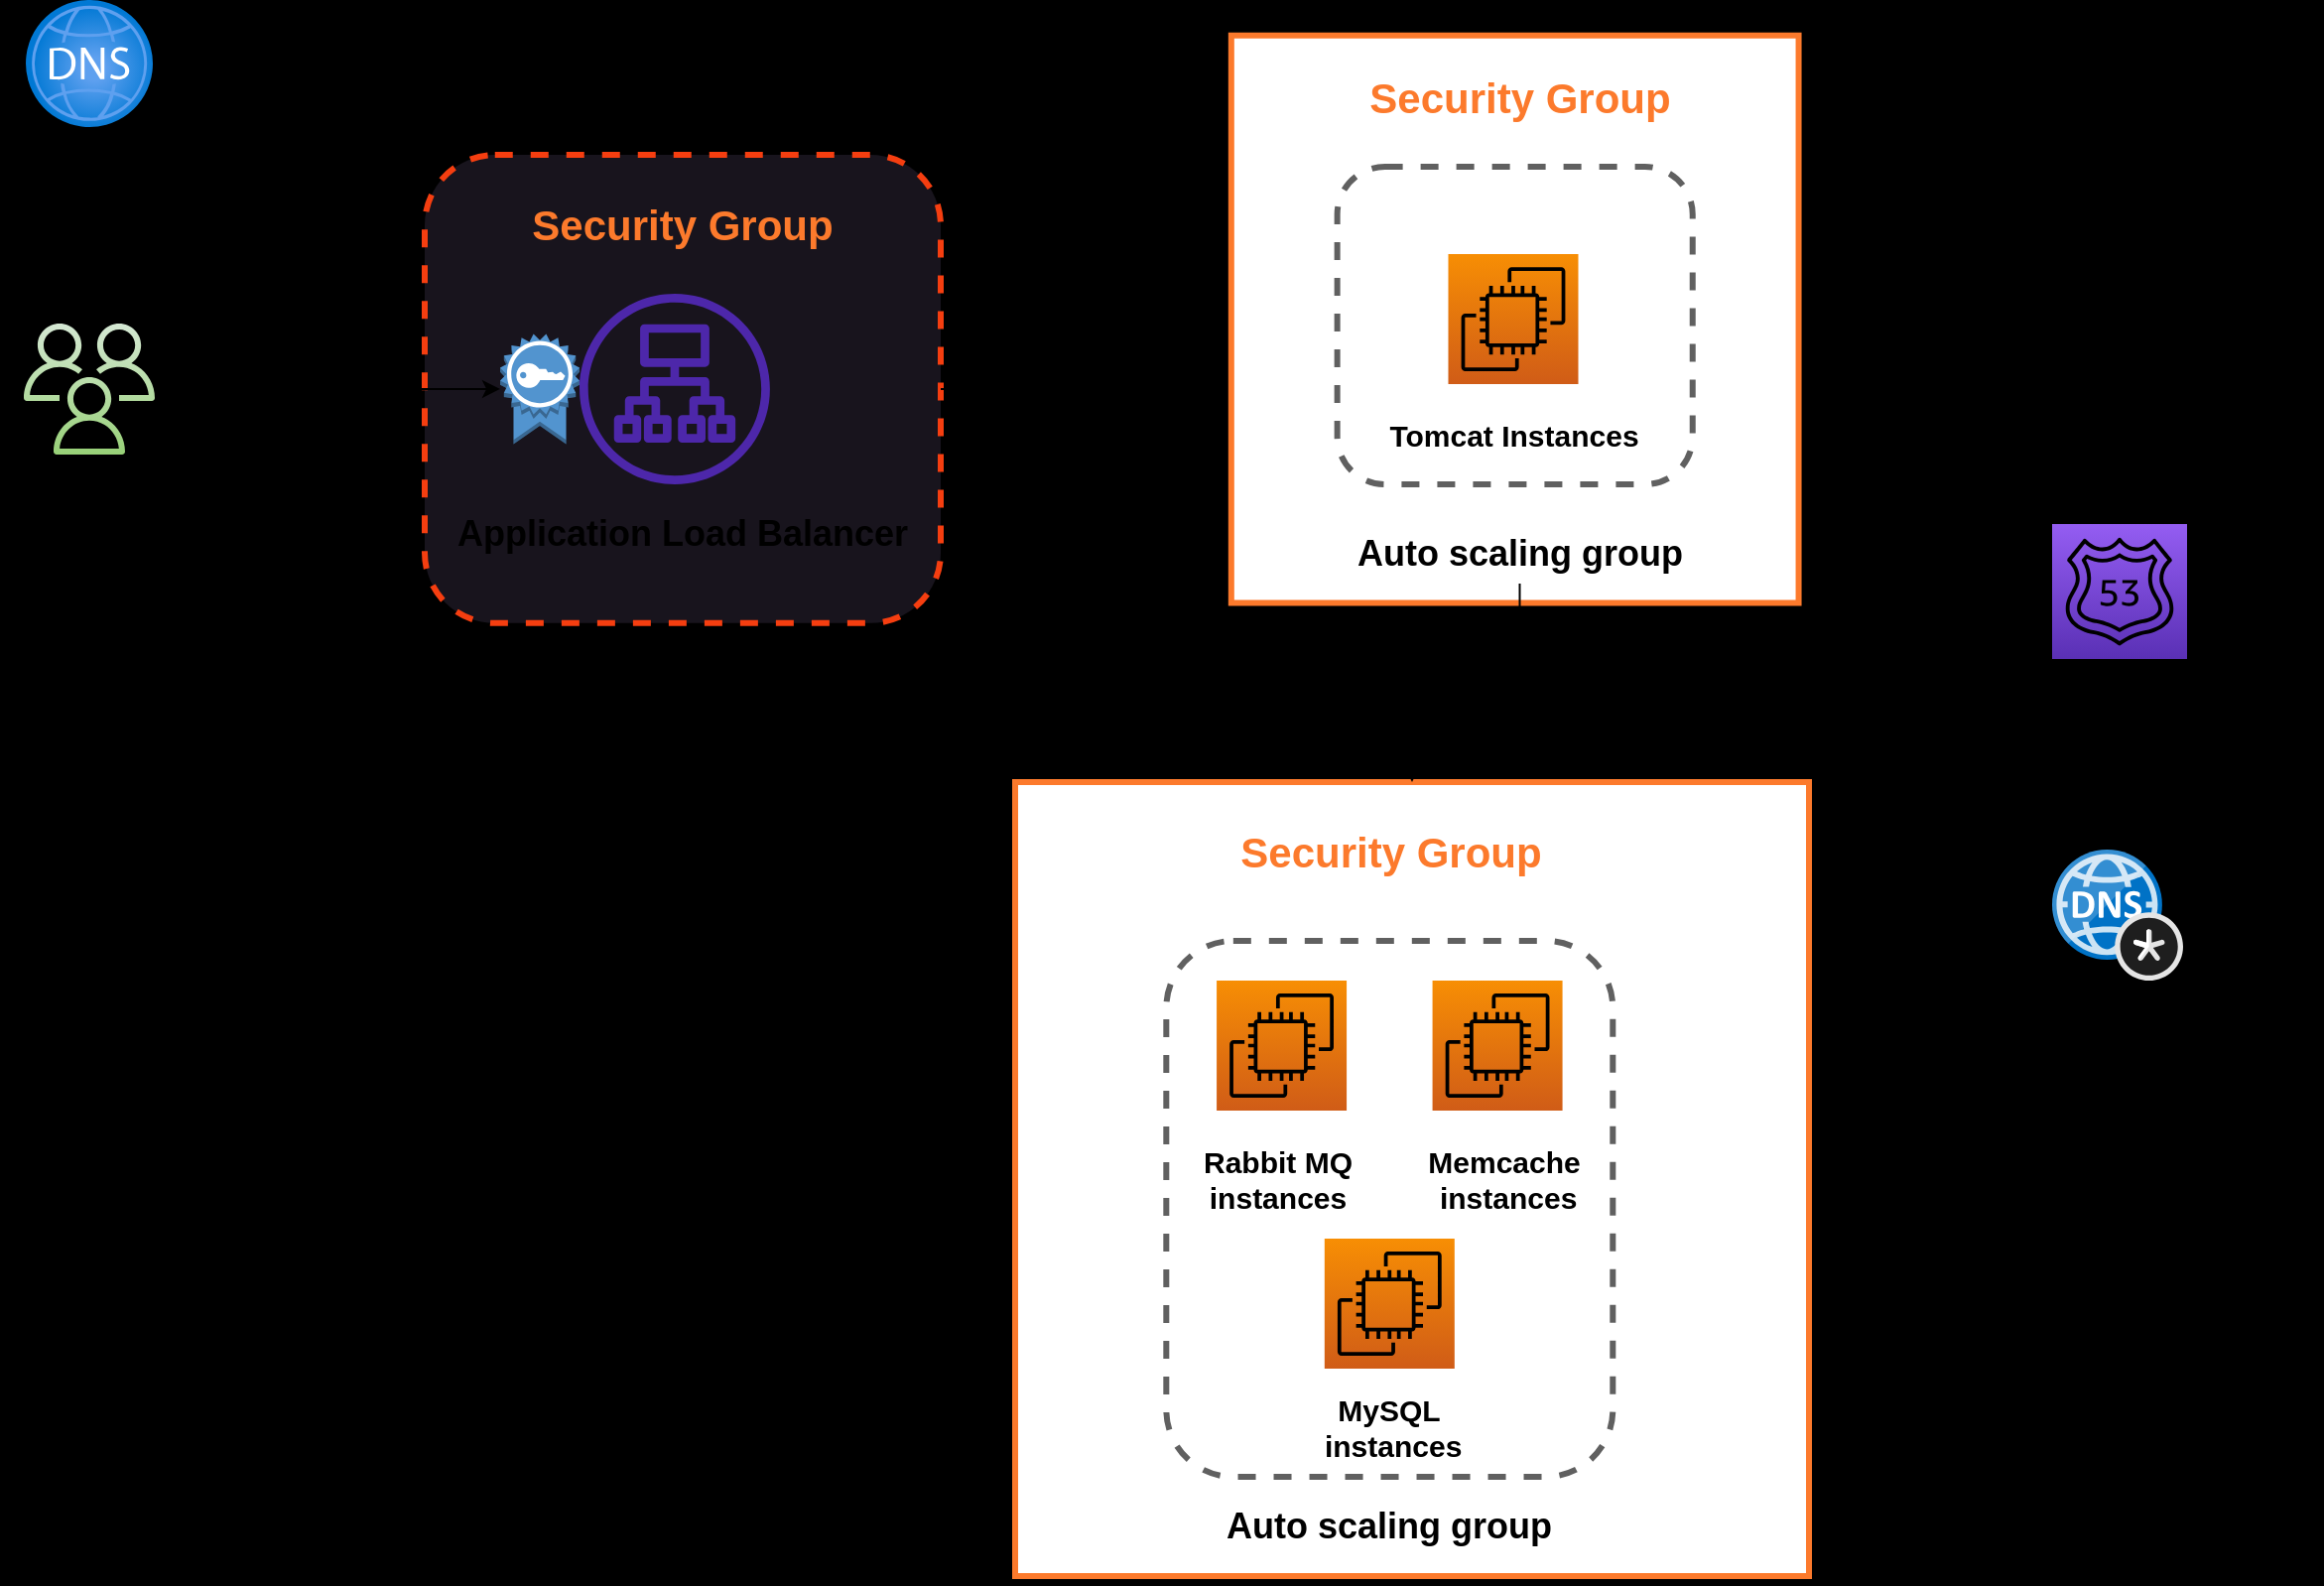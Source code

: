 <mxfile version="20.8.5" type="github"><diagram id="Ht1M8jgEwFfnCIfOTk4-" name="Page-1"><mxGraphModel dx="1434" dy="794" grid="1" gridSize="10" guides="1" tooltips="1" connect="1" arrows="1" fold="1" page="1" pageScale="1" pageWidth="1169" pageHeight="827" background="#000000" math="0" shadow="0"><root><mxCell id="0"/><mxCell id="1" parent="0"/><mxCell id="zLqFnhN9I1rzCWaggQR7-6" value="" style="edgeStyle=orthogonalEdgeStyle;rounded=0;orthogonalLoop=1;jettySize=auto;html=1;startArrow=none;" edge="1" parent="1" source="4QRxjfR1u28q5DTtSrSD-2" target="4QRxjfR1u28q5DTtSrSD-5"><mxGeometry relative="1" as="geometry"/></mxCell><object label="" id="4QRxjfR1u28q5DTtSrSD-1"><mxCell style="aspect=fixed;html=1;points=[];align=center;image;fontSize=12;image=img/lib/azure2/networking/DNS_Zones.svg;" parent="1" vertex="1"><mxGeometry x="29" y="16" width="64" height="64" as="geometry"/></mxCell></object><mxCell id="zLqFnhN9I1rzCWaggQR7-1" value="" style="edgeStyle=orthogonalEdgeStyle;rounded=0;orthogonalLoop=1;jettySize=auto;html=1;" edge="1" parent="1" source="4QRxjfR1u28q5DTtSrSD-5" target="4QRxjfR1u28q5DTtSrSD-58"><mxGeometry relative="1" as="geometry"/></mxCell><mxCell id="4QRxjfR1u28q5DTtSrSD-5" value="" style="sketch=0;outlineConnect=0;fillColor=#d5e8d4;strokeColor=none;dashed=0;verticalLabelPosition=bottom;verticalAlign=top;align=center;html=1;fontSize=12;fontStyle=0;aspect=fixed;pointerEvents=1;shape=mxgraph.aws4.users;gradientColor=#97d077;" parent="1" vertex="1"><mxGeometry x="28" y="179" width="66" height="66" as="geometry"/></mxCell><mxCell id="4QRxjfR1u28q5DTtSrSD-48" value="" style="edgeStyle=orthogonalEdgeStyle;rounded=0;orthogonalLoop=1;jettySize=auto;html=1;fontFamily=Tahoma;fontSize=15;fontColor=#fc7a2c;startArrow=none;" parent="1" source="4QRxjfR1u28q5DTtSrSD-55" target="4QRxjfR1u28q5DTtSrSD-9" edge="1"><mxGeometry relative="1" as="geometry"/></mxCell><mxCell id="4QRxjfR1u28q5DTtSrSD-8" value="" style="rounded=1;whiteSpace=wrap;html=1;dashed=1;fillColor=#18141d;strokeColor=#f53e10;strokeWidth=3;" parent="1" vertex="1"><mxGeometry x="230" y="94.06" width="260" height="235.87" as="geometry"/></mxCell><mxCell id="4QRxjfR1u28q5DTtSrSD-52" style="edgeStyle=orthogonalEdgeStyle;rounded=0;orthogonalLoop=1;jettySize=auto;html=1;entryX=0;entryY=0.5;entryDx=0;entryDy=0;entryPerimeter=0;fontFamily=Tahoma;fontSize=15;fontColor=#fc7a2c;" parent="1" source="4QRxjfR1u28q5DTtSrSD-9" target="4QRxjfR1u28q5DTtSrSD-42" edge="1"><mxGeometry relative="1" as="geometry"/></mxCell><mxCell id="4QRxjfR1u28q5DTtSrSD-9" value="" style="whiteSpace=wrap;html=1;aspect=fixed;strokeColor=#fc7a2c;strokeWidth=3;perimeterSpacing=0;fontSize=7;" parent="1" vertex="1"><mxGeometry x="636.41" y="33.87" width="285.87" height="285.87" as="geometry"/></mxCell><mxCell id="4QRxjfR1u28q5DTtSrSD-31" value="" style="whiteSpace=wrap;html=1;aspect=fixed;strokeColor=#fc7a2c;strokeWidth=3;perimeterSpacing=0;" parent="1" vertex="1"><mxGeometry x="527.5" y="410" width="400" height="400" as="geometry"/></mxCell><mxCell id="4QRxjfR1u28q5DTtSrSD-30" value="" style="sketch=0;outlineConnect=0;fontColor=#232F3E;gradientColor=none;fillColor=#4D27AA;strokeColor=none;dashed=0;verticalLabelPosition=bottom;verticalAlign=top;align=center;html=1;fontSize=12;fontStyle=0;aspect=fixed;pointerEvents=1;shape=mxgraph.aws4.application_load_balancer;" parent="1" vertex="1"><mxGeometry x="308.01" y="164.06" width="95.94" height="95.94" as="geometry"/></mxCell><mxCell id="4QRxjfR1u28q5DTtSrSD-24" value="" style="sketch=0;points=[[0,0,0],[0.25,0,0],[0.5,0,0],[0.75,0,0],[1,0,0],[0,1,0],[0.25,1,0],[0.5,1,0],[0.75,1,0],[1,1,0],[0,0.25,0],[0,0.5,0],[0,0.75,0],[1,0.25,0],[1,0.5,0],[1,0.75,0]];outlineConnect=0;fontColor=#232F3E;gradientColor=#F78E04;gradientDirection=north;fillColor=#D05C17;strokeColor=#000000;dashed=0;verticalLabelPosition=bottom;verticalAlign=top;align=center;html=1;fontSize=12;fontStyle=0;aspect=fixed;shape=mxgraph.aws4.resourceIcon;resIcon=mxgraph.aws4.ec2;" parent="1" vertex="1"><mxGeometry x="745.75" y="144.06" width="65.5" height="65.5" as="geometry"/></mxCell><mxCell id="4QRxjfR1u28q5DTtSrSD-26" value="" style="sketch=0;points=[[0,0,0],[0.25,0,0],[0.5,0,0],[0.75,0,0],[1,0,0],[0,1,0],[0.25,1,0],[0.5,1,0],[0.75,1,0],[1,1,0],[0,0.25,0],[0,0.5,0],[0,0.75,0],[1,0.25,0],[1,0.5,0],[1,0.75,0]];outlineConnect=0;fontColor=#232F3E;gradientColor=#F78E04;gradientDirection=north;fillColor=#D05C17;strokeColor=none;dashed=0;verticalLabelPosition=bottom;verticalAlign=top;align=center;html=1;fontSize=12;fontStyle=0;aspect=fixed;shape=mxgraph.aws4.resourceIcon;resIcon=mxgraph.aws4.ec2;" parent="1" vertex="1"><mxGeometry x="737.79" y="510" width="65.5" height="65.5" as="geometry"/></mxCell><mxCell id="4QRxjfR1u28q5DTtSrSD-27" value="" style="sketch=0;points=[[0,0,0],[0.25,0,0],[0.5,0,0],[0.75,0,0],[1,0,0],[0,1,0],[0.25,1,0],[0.5,1,0],[0.75,1,0],[1,1,0],[0,0.25,0],[0,0.5,0],[0,0.75,0],[1,0.25,0],[1,0.5,0],[1,0.75,0]];outlineConnect=0;fontColor=#232F3E;gradientColor=#F78E04;gradientDirection=north;fillColor=#D05C17;strokeColor=none;dashed=0;verticalLabelPosition=bottom;verticalAlign=top;align=center;html=1;fontSize=12;fontStyle=0;aspect=fixed;shape=mxgraph.aws4.resourceIcon;resIcon=mxgraph.aws4.ec2;" parent="1" vertex="1"><mxGeometry x="629.04" y="510" width="65.5" height="65.5" as="geometry"/></mxCell><mxCell id="4QRxjfR1u28q5DTtSrSD-29" value="" style="sketch=0;points=[[0,0,0],[0.25,0,0],[0.5,0,0],[0.75,0,0],[1,0,0],[0,1,0],[0.25,1,0],[0.5,1,0],[0.75,1,0],[1,1,0],[0,0.25,0],[0,0.5,0],[0,0.75,0],[1,0.25,0],[1,0.5,0],[1,0.75,0]];outlineConnect=0;fontColor=#232F3E;gradientColor=#F78E04;gradientDirection=north;fillColor=#D05C17;strokeColor=none;dashed=0;verticalLabelPosition=bottom;verticalAlign=top;align=center;html=1;fontSize=12;fontStyle=0;aspect=fixed;shape=mxgraph.aws4.resourceIcon;resIcon=mxgraph.aws4.ec2;" parent="1" vertex="1"><mxGeometry x="683.41" y="640" width="65.5" height="65.5" as="geometry"/></mxCell><mxCell id="4QRxjfR1u28q5DTtSrSD-32" value="&lt;h3 style=&quot;font-size: 21px;&quot;&gt;Security Group&lt;br style=&quot;font-size: 21px;&quot;&gt;&lt;/h3&gt;" style="text;html=1;strokeColor=none;fillColor=none;align=center;verticalAlign=middle;whiteSpace=wrap;rounded=0;fontSize=21;fontColor=#fc7a2c;" parent="1" vertex="1"><mxGeometry x="694.62" y="50" width="174.25" height="30" as="geometry"/></mxCell><mxCell id="4QRxjfR1u28q5DTtSrSD-33" value="&lt;h3 style=&quot;font-size: 21px;&quot;&gt;Security Group&lt;br style=&quot;font-size: 21px;&quot;&gt;&lt;/h3&gt;" style="text;html=1;strokeColor=none;fillColor=none;align=center;verticalAlign=middle;whiteSpace=wrap;rounded=0;fontSize=21;fontColor=#fc7a2c;" parent="1" vertex="1"><mxGeometry x="630" y="430" width="174.25" height="30" as="geometry"/></mxCell><mxCell id="4QRxjfR1u28q5DTtSrSD-38" value="&lt;h3 style=&quot;font-size: 21px;&quot;&gt;Security Group&lt;br style=&quot;font-size: 21px;&quot;&gt;&lt;/h3&gt;" style="text;html=1;strokeColor=none;fillColor=none;align=center;verticalAlign=middle;whiteSpace=wrap;rounded=0;fontSize=21;fontColor=#fc7a2c;" parent="1" vertex="1"><mxGeometry x="272.88" y="114.06" width="174.25" height="30" as="geometry"/></mxCell><mxCell id="4QRxjfR1u28q5DTtSrSD-39" value="&lt;font style=&quot;font-size: 18px;&quot;&gt;&lt;b&gt;&lt;font style=&quot;font-size: 18px;&quot;&gt;Application Load Balancer&lt;/font&gt;&lt;/b&gt;&lt;/font&gt;" style="text;html=1;strokeColor=none;fillColor=none;align=center;verticalAlign=middle;whiteSpace=wrap;rounded=0;" parent="1" vertex="1"><mxGeometry x="245.01" y="270" width="230" height="30" as="geometry"/></mxCell><mxCell id="4QRxjfR1u28q5DTtSrSD-41" value="&lt;h3 style=&quot;font-size: 18px;&quot;&gt;Users&lt;br&gt;&lt;/h3&gt;" style="text;html=1;strokeColor=none;fillColor=none;align=center;verticalAlign=middle;whiteSpace=wrap;rounded=0;" parent="1" vertex="1"><mxGeometry x="20" y="270" width="90" height="30" as="geometry"/></mxCell><mxCell id="4QRxjfR1u28q5DTtSrSD-50" value="" style="edgeStyle=orthogonalEdgeStyle;rounded=0;orthogonalLoop=1;jettySize=auto;html=1;fontFamily=Tahoma;fontSize=15;fontColor=#fc7a2c;startArrow=none;" parent="1" source="4QRxjfR1u28q5DTtSrSD-74" target="4QRxjfR1u28q5DTtSrSD-45" edge="1"><mxGeometry relative="1" as="geometry"/></mxCell><mxCell id="4QRxjfR1u28q5DTtSrSD-42" value="" style="sketch=0;points=[[0,0,0],[0.25,0,0],[0.5,0,0],[0.75,0,0],[1,0,0],[0,1,0],[0.25,1,0],[0.5,1,0],[0.75,1,0],[1,1,0],[0,0.25,0],[0,0.5,0],[0,0.75,0],[1,0.25,0],[1,0.5,0],[1,0.75,0]];outlineConnect=0;fontColor=#232F3E;gradientColor=#945DF2;gradientDirection=north;fillColor=#5A30B5;strokeColor=none;dashed=0;verticalLabelPosition=bottom;verticalAlign=top;align=center;html=1;fontSize=12;fontStyle=0;aspect=fixed;shape=mxgraph.aws4.resourceIcon;resIcon=mxgraph.aws4.route_53;strokeWidth=3;fontFamily=Tahoma;" parent="1" vertex="1"><mxGeometry x="1050" y="280" width="68" height="68" as="geometry"/></mxCell><mxCell id="4QRxjfR1u28q5DTtSrSD-45" value="" style="sketch=0;aspect=fixed;html=1;points=[];align=center;image;fontSize=12;image=img/lib/mscae/DNS_Private_Zones.svg;dashed=1;strokeColor=#000000;strokeWidth=3;fontFamily=Tahoma;fontColor=#fc7a2c;fillColor=#18141d;" parent="1" vertex="1"><mxGeometry x="1050" y="444" width="66" height="66" as="geometry"/></mxCell><mxCell id="4QRxjfR1u28q5DTtSrSD-53" value="" style="outlineConnect=0;dashed=0;verticalLabelPosition=bottom;verticalAlign=top;align=center;html=1;shape=mxgraph.aws3.certificate;fillColor=#5294CF;gradientColor=none;strokeColor=#000000;strokeWidth=3;fontFamily=Tahoma;fontSize=15;fontColor=#fc7a2c;" parent="1" vertex="1"><mxGeometry x="268.01" y="184.24" width="40" height="55.5" as="geometry"/></mxCell><mxCell id="4QRxjfR1u28q5DTtSrSD-56" value="" style="edgeStyle=orthogonalEdgeStyle;rounded=0;orthogonalLoop=1;jettySize=auto;html=1;fontFamily=Tahoma;fontSize=15;fontColor=#fc7a2c;endArrow=none;" parent="1" source="4QRxjfR1u28q5DTtSrSD-8" target="4QRxjfR1u28q5DTtSrSD-55" edge="1"><mxGeometry relative="1" as="geometry"><mxPoint x="230" y="212" as="sourcePoint"/><mxPoint x="94" y="212" as="targetPoint"/></mxGeometry></mxCell><mxCell id="4QRxjfR1u28q5DTtSrSD-57" value="" style="edgeStyle=orthogonalEdgeStyle;rounded=0;orthogonalLoop=1;jettySize=auto;html=1;fontFamily=Tahoma;fontSize=15;fontColor=#fc7a2c;endArrow=none;" parent="1" source="4QRxjfR1u28q5DTtSrSD-8" target="4QRxjfR1u28q5DTtSrSD-55" edge="1"><mxGeometry relative="1" as="geometry"><mxPoint x="490" y="212" as="sourcePoint"/><mxPoint x="630" y="167.412" as="targetPoint"/></mxGeometry></mxCell><mxCell id="4QRxjfR1u28q5DTtSrSD-55" value="&lt;h3 style=&quot;font-size: 15px;&quot;&gt;HTTP 8080&lt;br&gt;&lt;/h3&gt;" style="text;html=1;strokeColor=none;fillColor=none;align=center;verticalAlign=middle;whiteSpace=wrap;rounded=0;" parent="1" vertex="1"><mxGeometry x="525" y="197" width="60" height="30" as="geometry"/></mxCell><mxCell id="zLqFnhN9I1rzCWaggQR7-2" value="" style="edgeStyle=orthogonalEdgeStyle;rounded=0;orthogonalLoop=1;jettySize=auto;html=1;" edge="1" parent="1" source="4QRxjfR1u28q5DTtSrSD-58" target="4QRxjfR1u28q5DTtSrSD-53"><mxGeometry relative="1" as="geometry"/></mxCell><mxCell id="4QRxjfR1u28q5DTtSrSD-58" value="&lt;h3 style=&quot;font-size: 15px;&quot;&gt;HTTPS&lt;br&gt;&lt;/h3&gt;" style="text;html=1;strokeColor=none;fillColor=none;align=center;verticalAlign=middle;whiteSpace=wrap;rounded=0;" parent="1" vertex="1"><mxGeometry x="130" y="196.99" width="60" height="30" as="geometry"/></mxCell><mxCell id="4QRxjfR1u28q5DTtSrSD-65" value="" style="rounded=1;whiteSpace=wrap;html=1;dashed=1;fillColor=none;strokeWidth=3;strokeColor=#606060;" parent="1" vertex="1"><mxGeometry x="689.81" y="100" width="179.06" height="160" as="geometry"/></mxCell><mxCell id="4QRxjfR1u28q5DTtSrSD-67" value="" style="rounded=1;whiteSpace=wrap;html=1;dashed=1;fillColor=none;strokeWidth=3;strokeColor=#606060;" parent="1" vertex="1"><mxGeometry x="603.66" y="490" width="225" height="270" as="geometry"/></mxCell><mxCell id="zLqFnhN9I1rzCWaggQR7-3" value="" style="edgeStyle=orthogonalEdgeStyle;rounded=0;orthogonalLoop=1;jettySize=auto;html=1;" edge="1" parent="1" source="4QRxjfR1u28q5DTtSrSD-68" target="4QRxjfR1u28q5DTtSrSD-31"><mxGeometry relative="1" as="geometry"/></mxCell><mxCell id="4QRxjfR1u28q5DTtSrSD-68" value="&lt;h3 style=&quot;font-size: 18px;&quot;&gt;&lt;font style=&quot;font-size: 18px;&quot;&gt;Auto scaling group&lt;br&gt;&lt;/font&gt;&lt;/h3&gt;" style="text;html=1;strokeColor=none;fillColor=none;align=center;verticalAlign=middle;whiteSpace=wrap;rounded=0;" parent="1" vertex="1"><mxGeometry x="685.58" y="280" width="192.32" height="30" as="geometry"/></mxCell><mxCell id="4QRxjfR1u28q5DTtSrSD-69" value="&lt;h3 style=&quot;font-size: 18px;&quot;&gt;&lt;font style=&quot;font-size: 18px;&quot;&gt;Auto scaling group&lt;br&gt;&lt;/font&gt;&lt;/h3&gt;" style="text;html=1;strokeColor=none;fillColor=none;align=center;verticalAlign=middle;whiteSpace=wrap;rounded=0;" parent="1" vertex="1"><mxGeometry x="614.33" y="770" width="203.66" height="30" as="geometry"/></mxCell><mxCell id="4QRxjfR1u28q5DTtSrSD-70" value="&lt;font style=&quot;font-size: 15px;&quot;&gt;Tomcat Instances&lt;/font&gt;" style="text;html=1;strokeColor=none;fillColor=none;align=center;verticalAlign=middle;whiteSpace=wrap;rounded=0;fontStyle=1" parent="1" vertex="1"><mxGeometry x="708.18" y="220" width="142.32" height="30" as="geometry"/></mxCell><mxCell id="4QRxjfR1u28q5DTtSrSD-71" value="&lt;div style=&quot;font-size: 15px;&quot;&gt;&lt;font style=&quot;font-size: 15px;&quot;&gt;Rabbit MQ instances&lt;/font&gt;&lt;/div&gt;" style="text;html=1;strokeColor=none;fillColor=none;align=center;verticalAlign=middle;whiteSpace=wrap;rounded=0;fontStyle=1" parent="1" vertex="1"><mxGeometry x="588.66" y="595" width="142.32" height="30" as="geometry"/></mxCell><mxCell id="4QRxjfR1u28q5DTtSrSD-72" value="&lt;div style=&quot;font-size: 15px;&quot;&gt;&lt;font style=&quot;font-size: 15px;&quot;&gt;Memcache&lt;/font&gt;&lt;/div&gt;&lt;div style=&quot;font-size: 15px;&quot;&gt;&lt;font style=&quot;font-size: 15px;&quot;&gt;&amp;nbsp;instances&lt;/font&gt;&lt;/div&gt;" style="text;html=1;strokeColor=none;fillColor=none;align=center;verticalAlign=middle;whiteSpace=wrap;rounded=0;fontStyle=1" parent="1" vertex="1"><mxGeometry x="703.28" y="595" width="142.32" height="30" as="geometry"/></mxCell><mxCell id="4QRxjfR1u28q5DTtSrSD-73" value="&lt;div style=&quot;font-size: 15px;&quot;&gt;&lt;font style=&quot;font-size: 15px;&quot;&gt;MySQL&lt;/font&gt;&lt;/div&gt;&lt;div style=&quot;font-size: 15px;&quot;&gt;&lt;font style=&quot;font-size: 15px;&quot;&gt;&amp;nbsp;instances&lt;/font&gt;&lt;/div&gt;" style="text;html=1;strokeColor=none;fillColor=none;align=center;verticalAlign=middle;whiteSpace=wrap;rounded=0;fontStyle=1" parent="1" vertex="1"><mxGeometry x="645" y="720" width="142.32" height="30" as="geometry"/></mxCell><mxCell id="4QRxjfR1u28q5DTtSrSD-76" value="" style="edgeStyle=orthogonalEdgeStyle;rounded=0;orthogonalLoop=1;jettySize=auto;html=1;fontFamily=Tahoma;fontSize=15;fontColor=#fc7a2c;endArrow=none;" parent="1" source="4QRxjfR1u28q5DTtSrSD-42" target="4QRxjfR1u28q5DTtSrSD-74" edge="1"><mxGeometry relative="1" as="geometry"><mxPoint x="1084" y="348" as="sourcePoint"/><mxPoint x="1085.0" y="424" as="targetPoint"/></mxGeometry></mxCell><mxCell id="4QRxjfR1u28q5DTtSrSD-74" value="&lt;h3 style=&quot;font-size: 18px;&quot;&gt;&lt;font style=&quot;font-size: 18px;&quot;&gt;Amazon Route 53&lt;br&gt;&lt;/font&gt;&lt;/h3&gt;" style="text;html=1;strokeColor=none;fillColor=none;align=center;verticalAlign=middle;whiteSpace=wrap;rounded=0;" parent="1" vertex="1"><mxGeometry x="982.17" y="380" width="203.66" height="30" as="geometry"/></mxCell><mxCell id="4QRxjfR1u28q5DTtSrSD-78" value="&lt;h3 style=&quot;font-size: 18px;&quot;&gt;&lt;font style=&quot;font-size: 18px;&quot;&gt;DNS Private Zones&lt;br&gt;&lt;/font&gt;&lt;/h3&gt;" style="text;html=1;strokeColor=none;fillColor=none;align=center;verticalAlign=middle;whiteSpace=wrap;rounded=0;" parent="1" vertex="1"><mxGeometry x="981.17" y="510" width="203.66" height="30" as="geometry"/></mxCell><mxCell id="zLqFnhN9I1rzCWaggQR7-9" value="" style="edgeStyle=orthogonalEdgeStyle;rounded=0;orthogonalLoop=1;jettySize=auto;html=1;endArrow=none;" edge="1" parent="1" source="4QRxjfR1u28q5DTtSrSD-1" target="4QRxjfR1u28q5DTtSrSD-2"><mxGeometry relative="1" as="geometry"><mxPoint x="61" y="80" as="sourcePoint"/><mxPoint x="61" y="179" as="targetPoint"/></mxGeometry></mxCell><mxCell id="4QRxjfR1u28q5DTtSrSD-2" value="&lt;h3 style=&quot;font-size: 18px;&quot;&gt;&lt;font style=&quot;font-size: 18px;&quot;&gt;DNS Zones&lt;/font&gt;&lt;/h3&gt;" style="text;html=1;strokeColor=none;fillColor=none;align=center;verticalAlign=middle;whiteSpace=wrap;rounded=0;" parent="1" vertex="1"><mxGeometry x="16" y="100" width="90" height="30" as="geometry"/></mxCell></root></mxGraphModel></diagram></mxfile>
